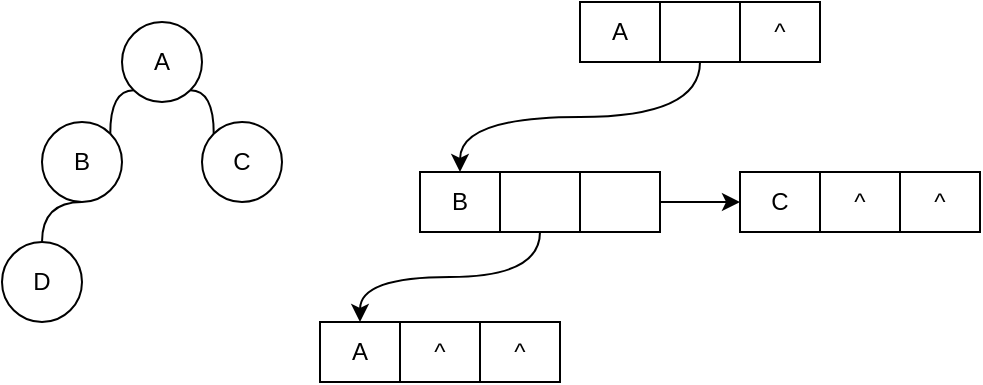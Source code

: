 <mxfile version="22.0.6" type="github">
  <diagram name="第 1 页" id="8aUJVR74juzvUXcDv9JA">
    <mxGraphModel dx="724" dy="374" grid="1" gridSize="10" guides="1" tooltips="1" connect="1" arrows="1" fold="1" page="1" pageScale="1" pageWidth="827" pageHeight="1169" math="0" shadow="0">
      <root>
        <mxCell id="0" />
        <mxCell id="1" parent="0" />
        <mxCell id="yom7Caml82Irb-u9NkC1-1" style="edgeStyle=orthogonalEdgeStyle;orthogonalLoop=1;jettySize=auto;html=1;exitX=0;exitY=1;exitDx=0;exitDy=0;entryX=1;entryY=0;entryDx=0;entryDy=0;curved=1;endArrow=none;endFill=0;" edge="1" parent="1" source="yom7Caml82Irb-u9NkC1-3" target="yom7Caml82Irb-u9NkC1-5">
          <mxGeometry relative="1" as="geometry" />
        </mxCell>
        <mxCell id="yom7Caml82Irb-u9NkC1-2" style="edgeStyle=orthogonalEdgeStyle;orthogonalLoop=1;jettySize=auto;html=1;exitX=1;exitY=1;exitDx=0;exitDy=0;entryX=0;entryY=0;entryDx=0;entryDy=0;curved=1;endArrow=none;endFill=0;" edge="1" parent="1" source="yom7Caml82Irb-u9NkC1-3" target="yom7Caml82Irb-u9NkC1-6">
          <mxGeometry relative="1" as="geometry" />
        </mxCell>
        <mxCell id="yom7Caml82Irb-u9NkC1-3" value="A" style="ellipse;whiteSpace=wrap;html=1;aspect=fixed;" vertex="1" parent="1">
          <mxGeometry x="150" y="60" width="40" height="40" as="geometry" />
        </mxCell>
        <mxCell id="yom7Caml82Irb-u9NkC1-4" style="edgeStyle=orthogonalEdgeStyle;orthogonalLoop=1;jettySize=auto;html=1;exitX=0.5;exitY=1;exitDx=0;exitDy=0;entryX=0.5;entryY=0;entryDx=0;entryDy=0;curved=1;endArrow=none;endFill=0;" edge="1" parent="1" source="yom7Caml82Irb-u9NkC1-5" target="yom7Caml82Irb-u9NkC1-7">
          <mxGeometry relative="1" as="geometry" />
        </mxCell>
        <mxCell id="yom7Caml82Irb-u9NkC1-5" value="B" style="ellipse;whiteSpace=wrap;html=1;aspect=fixed;" vertex="1" parent="1">
          <mxGeometry x="110" y="110" width="40" height="40" as="geometry" />
        </mxCell>
        <mxCell id="yom7Caml82Irb-u9NkC1-6" value="C" style="ellipse;whiteSpace=wrap;html=1;aspect=fixed;" vertex="1" parent="1">
          <mxGeometry x="190" y="110" width="40" height="40" as="geometry" />
        </mxCell>
        <mxCell id="yom7Caml82Irb-u9NkC1-7" value="D" style="ellipse;whiteSpace=wrap;html=1;aspect=fixed;" vertex="1" parent="1">
          <mxGeometry x="90" y="170" width="40" height="40" as="geometry" />
        </mxCell>
        <mxCell id="yom7Caml82Irb-u9NkC1-8" value="A" style="rounded=0;whiteSpace=wrap;html=1;" vertex="1" parent="1">
          <mxGeometry x="379" y="50" width="40" height="30" as="geometry" />
        </mxCell>
        <mxCell id="yom7Caml82Irb-u9NkC1-20" style="edgeStyle=orthogonalEdgeStyle;orthogonalLoop=1;jettySize=auto;html=1;exitX=0.5;exitY=1;exitDx=0;exitDy=0;entryX=0.5;entryY=0;entryDx=0;entryDy=0;curved=1;" edge="1" parent="1" source="yom7Caml82Irb-u9NkC1-9" target="yom7Caml82Irb-u9NkC1-11">
          <mxGeometry relative="1" as="geometry" />
        </mxCell>
        <mxCell id="yom7Caml82Irb-u9NkC1-9" value="" style="rounded=0;whiteSpace=wrap;html=1;" vertex="1" parent="1">
          <mxGeometry x="419" y="50" width="40" height="30" as="geometry" />
        </mxCell>
        <mxCell id="yom7Caml82Irb-u9NkC1-10" value="^" style="rounded=0;whiteSpace=wrap;html=1;" vertex="1" parent="1">
          <mxGeometry x="459" y="50" width="40" height="30" as="geometry" />
        </mxCell>
        <mxCell id="yom7Caml82Irb-u9NkC1-11" value="B" style="rounded=0;whiteSpace=wrap;html=1;" vertex="1" parent="1">
          <mxGeometry x="299" y="135" width="40" height="30" as="geometry" />
        </mxCell>
        <mxCell id="yom7Caml82Irb-u9NkC1-23" style="edgeStyle=orthogonalEdgeStyle;orthogonalLoop=1;jettySize=auto;html=1;exitX=0.5;exitY=1;exitDx=0;exitDy=0;entryX=0.5;entryY=0;entryDx=0;entryDy=0;curved=1;" edge="1" parent="1" source="yom7Caml82Irb-u9NkC1-12" target="yom7Caml82Irb-u9NkC1-17">
          <mxGeometry relative="1" as="geometry" />
        </mxCell>
        <mxCell id="yom7Caml82Irb-u9NkC1-12" value="" style="rounded=0;whiteSpace=wrap;html=1;" vertex="1" parent="1">
          <mxGeometry x="339" y="135" width="40" height="30" as="geometry" />
        </mxCell>
        <mxCell id="yom7Caml82Irb-u9NkC1-21" style="edgeStyle=orthogonalEdgeStyle;rounded=0;orthogonalLoop=1;jettySize=auto;html=1;exitX=1;exitY=0.5;exitDx=0;exitDy=0;entryX=0;entryY=0.5;entryDx=0;entryDy=0;" edge="1" parent="1" source="yom7Caml82Irb-u9NkC1-13" target="yom7Caml82Irb-u9NkC1-14">
          <mxGeometry relative="1" as="geometry" />
        </mxCell>
        <mxCell id="yom7Caml82Irb-u9NkC1-13" value="" style="rounded=0;whiteSpace=wrap;html=1;" vertex="1" parent="1">
          <mxGeometry x="379" y="135" width="40" height="30" as="geometry" />
        </mxCell>
        <mxCell id="yom7Caml82Irb-u9NkC1-14" value="C" style="rounded=0;whiteSpace=wrap;html=1;" vertex="1" parent="1">
          <mxGeometry x="459" y="135" width="40" height="30" as="geometry" />
        </mxCell>
        <mxCell id="yom7Caml82Irb-u9NkC1-15" value="^" style="rounded=0;whiteSpace=wrap;html=1;" vertex="1" parent="1">
          <mxGeometry x="499" y="135" width="40" height="30" as="geometry" />
        </mxCell>
        <mxCell id="yom7Caml82Irb-u9NkC1-16" value="^" style="rounded=0;whiteSpace=wrap;html=1;" vertex="1" parent="1">
          <mxGeometry x="539" y="135" width="40" height="30" as="geometry" />
        </mxCell>
        <mxCell id="yom7Caml82Irb-u9NkC1-17" value="A" style="rounded=0;whiteSpace=wrap;html=1;" vertex="1" parent="1">
          <mxGeometry x="249" y="210" width="40" height="30" as="geometry" />
        </mxCell>
        <mxCell id="yom7Caml82Irb-u9NkC1-18" value="^" style="rounded=0;whiteSpace=wrap;html=1;" vertex="1" parent="1">
          <mxGeometry x="289" y="210" width="40" height="30" as="geometry" />
        </mxCell>
        <mxCell id="yom7Caml82Irb-u9NkC1-19" value="^" style="rounded=0;whiteSpace=wrap;html=1;" vertex="1" parent="1">
          <mxGeometry x="329" y="210" width="40" height="30" as="geometry" />
        </mxCell>
      </root>
    </mxGraphModel>
  </diagram>
</mxfile>
